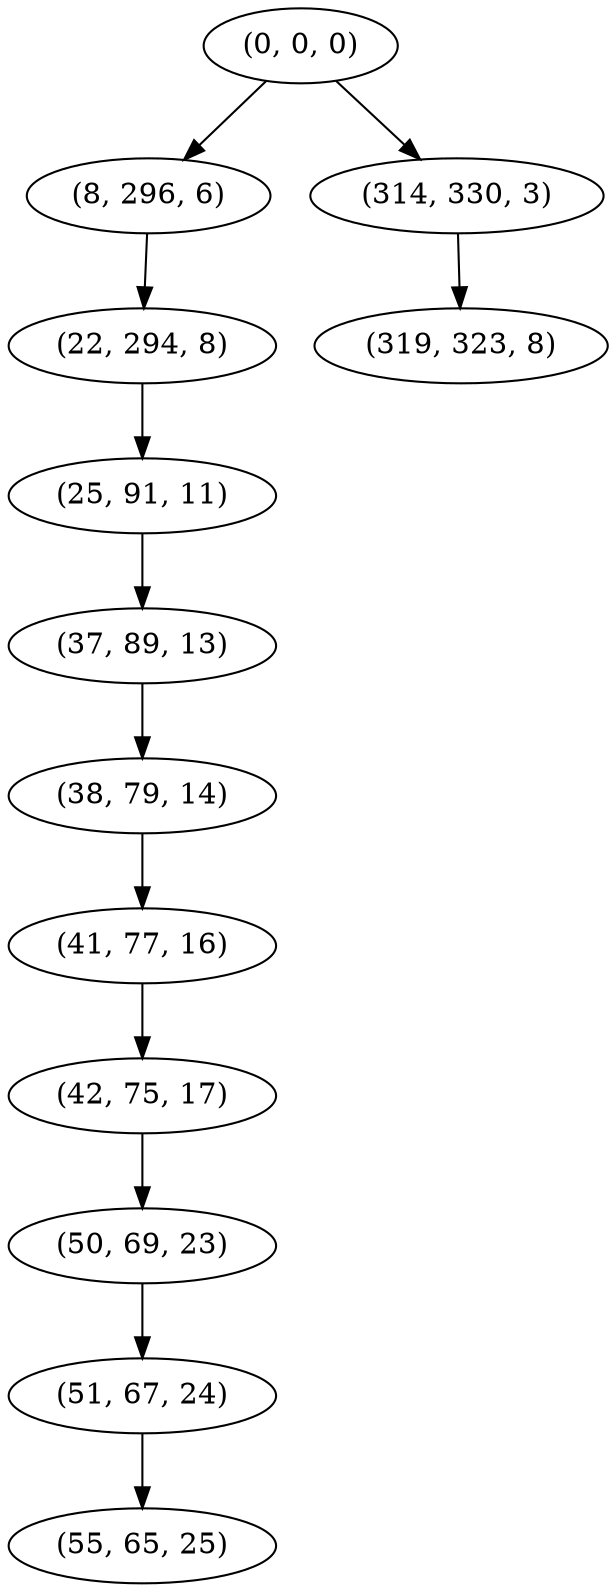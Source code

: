 digraph tree {
    "(0, 0, 0)";
    "(8, 296, 6)";
    "(22, 294, 8)";
    "(25, 91, 11)";
    "(37, 89, 13)";
    "(38, 79, 14)";
    "(41, 77, 16)";
    "(42, 75, 17)";
    "(50, 69, 23)";
    "(51, 67, 24)";
    "(55, 65, 25)";
    "(314, 330, 3)";
    "(319, 323, 8)";
    "(0, 0, 0)" -> "(8, 296, 6)";
    "(0, 0, 0)" -> "(314, 330, 3)";
    "(8, 296, 6)" -> "(22, 294, 8)";
    "(22, 294, 8)" -> "(25, 91, 11)";
    "(25, 91, 11)" -> "(37, 89, 13)";
    "(37, 89, 13)" -> "(38, 79, 14)";
    "(38, 79, 14)" -> "(41, 77, 16)";
    "(41, 77, 16)" -> "(42, 75, 17)";
    "(42, 75, 17)" -> "(50, 69, 23)";
    "(50, 69, 23)" -> "(51, 67, 24)";
    "(51, 67, 24)" -> "(55, 65, 25)";
    "(314, 330, 3)" -> "(319, 323, 8)";
}
